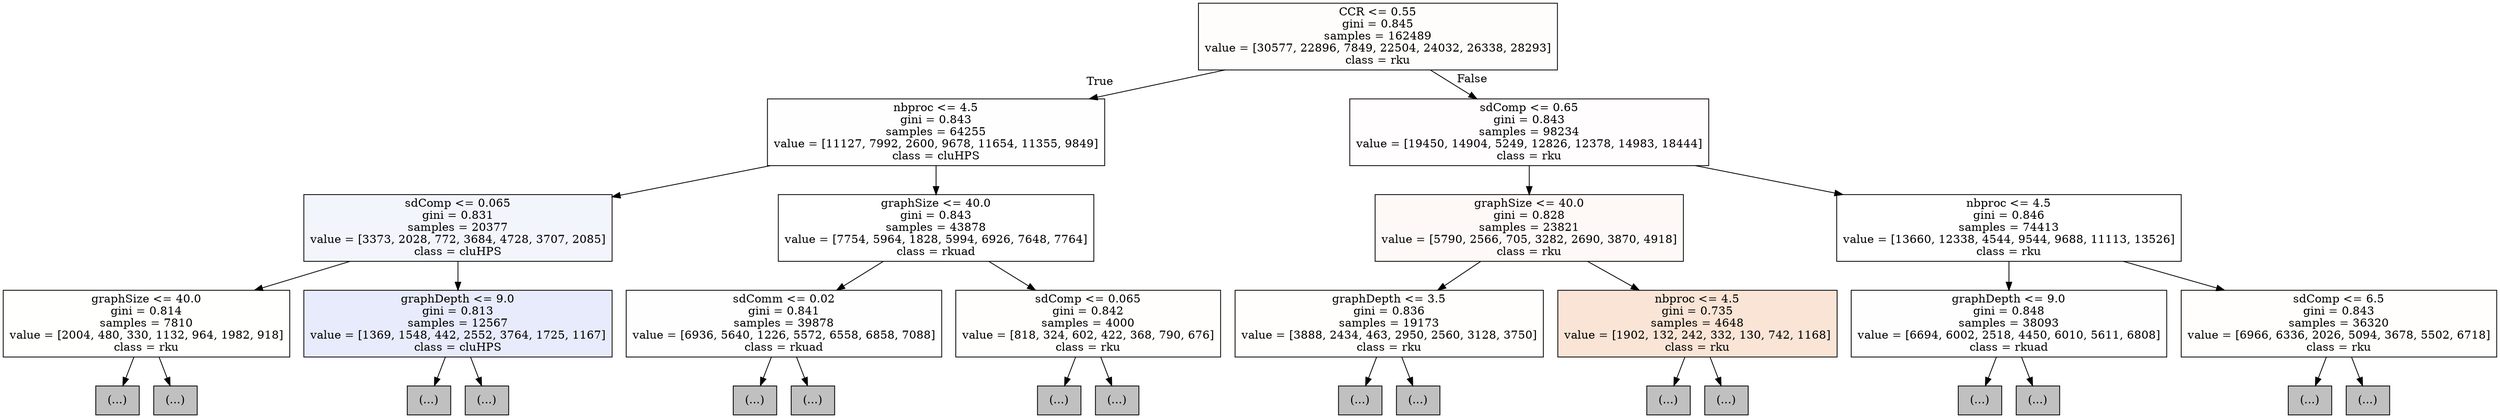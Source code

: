 digraph Tree {
node [shape=box, style="filled", color="black"] ;
0 [label="CCR <= 0.55\ngini = 0.845\nsamples = 162489\nvalue = [30577, 22896, 7849, 22504, 24032, 26338, 28293]\nclass = rku", fillcolor="#fffdfc"] ;
1 [label="nbproc <= 4.5\ngini = 0.843\nsamples = 64255\nvalue = [11127, 7992, 2600, 9678, 11654, 11355, 9849]\nclass = cluHPS", fillcolor="#fefeff"] ;
0 -> 1 [labeldistance=2.5, labelangle=45, headlabel="True"] ;
2 [label="sdComp <= 0.065\ngini = 0.831\nsamples = 20377\nvalue = [3373, 2028, 772, 3684, 4728, 3707, 2085]\nclass = cluHPS", fillcolor="#f3f5fd"] ;
1 -> 2 ;
3 [label="graphSize <= 40.0\ngini = 0.814\nsamples = 7810\nvalue = [2004, 480, 330, 1132, 964, 1982, 918]\nclass = rku", fillcolor="#fffffe"] ;
2 -> 3 ;
4 [label="(...)", fillcolor="#C0C0C0"] ;
3 -> 4 ;
51 [label="(...)", fillcolor="#C0C0C0"] ;
3 -> 51 ;
98 [label="graphDepth <= 9.0\ngini = 0.813\nsamples = 12567\nvalue = [1369, 1548, 442, 2552, 3764, 1725, 1167]\nclass = cluHPS", fillcolor="#e7ebfc"] ;
2 -> 98 ;
99 [label="(...)", fillcolor="#C0C0C0"] ;
98 -> 99 ;
122 [label="(...)", fillcolor="#C0C0C0"] ;
98 -> 122 ;
145 [label="graphSize <= 40.0\ngini = 0.843\nsamples = 43878\nvalue = [7754, 5964, 1828, 5994, 6926, 7648, 7764]\nclass = rkuad", fillcolor="#ffffff"] ;
1 -> 145 ;
146 [label="sdComm <= 0.02\ngini = 0.841\nsamples = 39878\nvalue = [6936, 5640, 1226, 5572, 6558, 6858, 7088]\nclass = rkuad", fillcolor="#fffefe"] ;
145 -> 146 ;
147 [label="(...)", fillcolor="#C0C0C0"] ;
146 -> 147 ;
170 [label="(...)", fillcolor="#C0C0C0"] ;
146 -> 170 ;
217 [label="sdComp <= 0.065\ngini = 0.842\nsamples = 4000\nvalue = [818, 324, 602, 422, 368, 790, 676]\nclass = rku", fillcolor="#fffefd"] ;
145 -> 217 ;
218 [label="(...)", fillcolor="#C0C0C0"] ;
217 -> 218 ;
265 [label="(...)", fillcolor="#C0C0C0"] ;
217 -> 265 ;
288 [label="sdComp <= 0.65\ngini = 0.843\nsamples = 98234\nvalue = [19450, 14904, 5249, 12826, 12378, 14983, 18444]\nclass = rku", fillcolor="#fffdfd"] ;
0 -> 288 [labeldistance=2.5, labelangle=-45, headlabel="False"] ;
289 [label="graphSize <= 40.0\ngini = 0.828\nsamples = 23821\nvalue = [5790, 2566, 705, 3282, 2690, 3870, 4918]\nclass = rku", fillcolor="#fef9f6"] ;
288 -> 289 ;
290 [label="graphDepth <= 3.5\ngini = 0.836\nsamples = 19173\nvalue = [3888, 2434, 463, 2950, 2560, 3128, 3750]\nclass = rku", fillcolor="#fffefd"] ;
289 -> 290 ;
291 [label="(...)", fillcolor="#C0C0C0"] ;
290 -> 291 ;
314 [label="(...)", fillcolor="#C0C0C0"] ;
290 -> 314 ;
385 [label="nbproc <= 4.5\ngini = 0.735\nsamples = 4648\nvalue = [1902, 132, 242, 332, 130, 742, 1168]\nclass = rku", fillcolor="#fae4d5"] ;
289 -> 385 ;
386 [label="(...)", fillcolor="#C0C0C0"] ;
385 -> 386 ;
433 [label="(...)", fillcolor="#C0C0C0"] ;
385 -> 433 ;
480 [label="nbproc <= 4.5\ngini = 0.846\nsamples = 74413\nvalue = [13660, 12338, 4544, 9544, 9688, 11113, 13526]\nclass = rku", fillcolor="#ffffff"] ;
288 -> 480 ;
481 [label="graphDepth <= 9.0\ngini = 0.848\nsamples = 38093\nvalue = [6694, 6002, 2518, 4450, 6010, 5611, 6808]\nclass = rkuad", fillcolor="#fffeff"] ;
480 -> 481 ;
482 [label="(...)", fillcolor="#C0C0C0"] ;
481 -> 482 ;
577 [label="(...)", fillcolor="#C0C0C0"] ;
481 -> 577 ;
672 [label="sdComp <= 6.5\ngini = 0.843\nsamples = 36320\nvalue = [6966, 6336, 2026, 5094, 3678, 5502, 6718]\nclass = rku", fillcolor="#fffefd"] ;
480 -> 672 ;
673 [label="(...)", fillcolor="#C0C0C0"] ;
672 -> 673 ;
816 [label="(...)", fillcolor="#C0C0C0"] ;
672 -> 816 ;
}